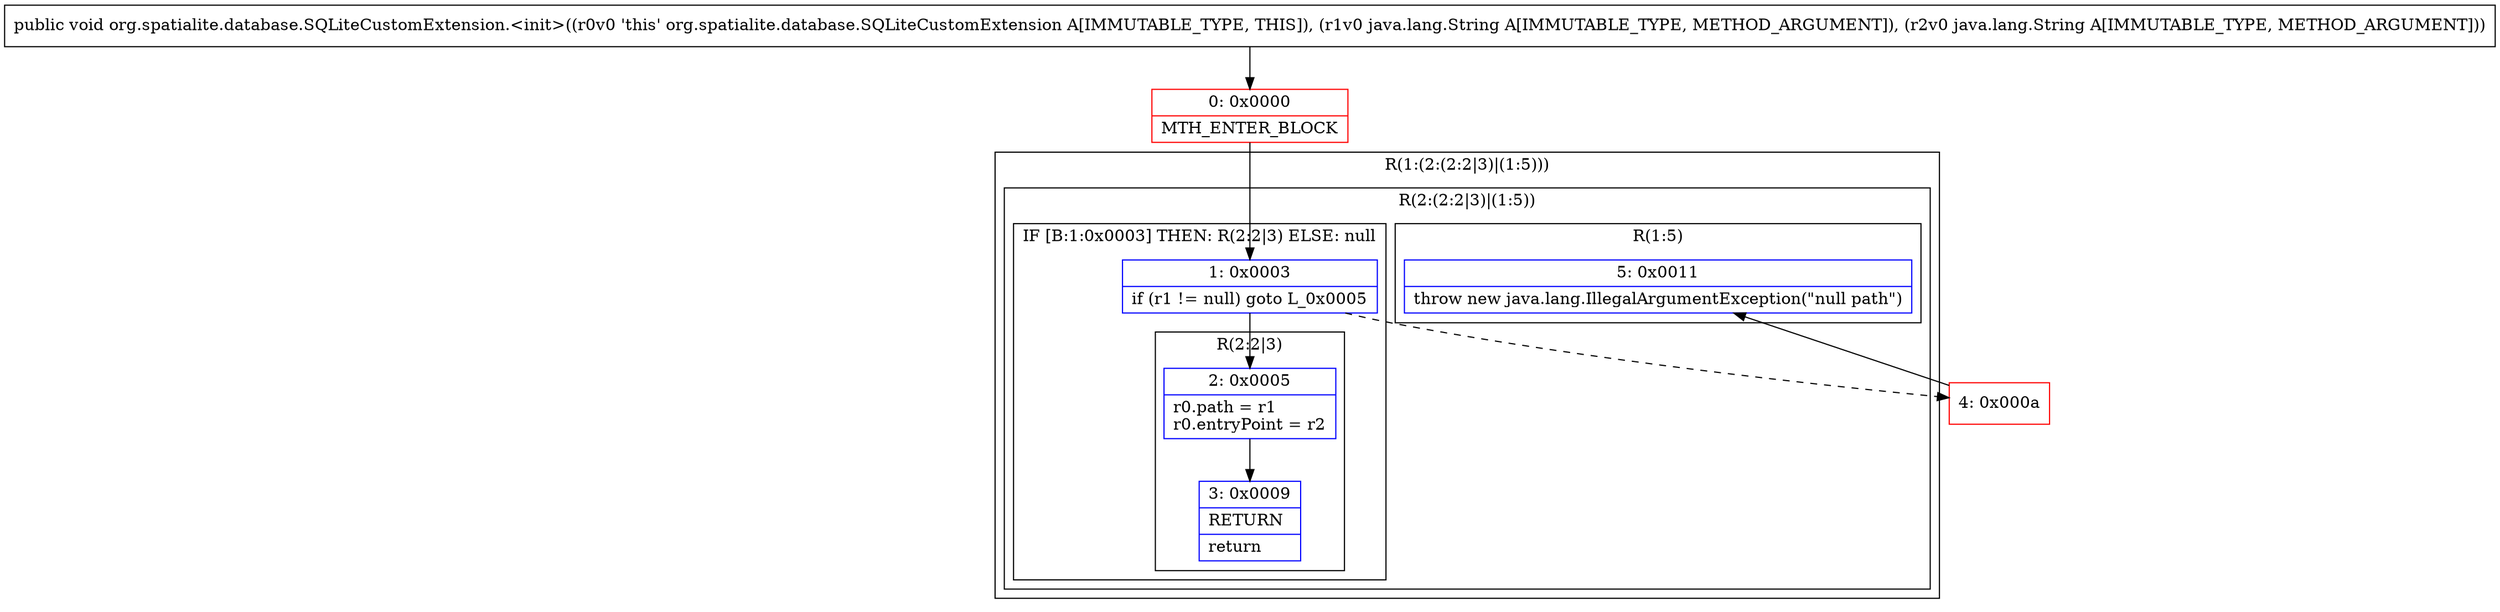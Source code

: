 digraph "CFG fororg.spatialite.database.SQLiteCustomExtension.\<init\>(Ljava\/lang\/String;Ljava\/lang\/String;)V" {
subgraph cluster_Region_714297458 {
label = "R(1:(2:(2:2|3)|(1:5)))";
node [shape=record,color=blue];
subgraph cluster_Region_258503922 {
label = "R(2:(2:2|3)|(1:5))";
node [shape=record,color=blue];
subgraph cluster_IfRegion_843185125 {
label = "IF [B:1:0x0003] THEN: R(2:2|3) ELSE: null";
node [shape=record,color=blue];
Node_1 [shape=record,label="{1\:\ 0x0003|if (r1 != null) goto L_0x0005\l}"];
subgraph cluster_Region_1256081947 {
label = "R(2:2|3)";
node [shape=record,color=blue];
Node_2 [shape=record,label="{2\:\ 0x0005|r0.path = r1\lr0.entryPoint = r2\l}"];
Node_3 [shape=record,label="{3\:\ 0x0009|RETURN\l|return\l}"];
}
}
subgraph cluster_Region_2063500274 {
label = "R(1:5)";
node [shape=record,color=blue];
Node_5 [shape=record,label="{5\:\ 0x0011|throw new java.lang.IllegalArgumentException(\"null path\")\l}"];
}
}
}
Node_0 [shape=record,color=red,label="{0\:\ 0x0000|MTH_ENTER_BLOCK\l}"];
Node_4 [shape=record,color=red,label="{4\:\ 0x000a}"];
MethodNode[shape=record,label="{public void org.spatialite.database.SQLiteCustomExtension.\<init\>((r0v0 'this' org.spatialite.database.SQLiteCustomExtension A[IMMUTABLE_TYPE, THIS]), (r1v0 java.lang.String A[IMMUTABLE_TYPE, METHOD_ARGUMENT]), (r2v0 java.lang.String A[IMMUTABLE_TYPE, METHOD_ARGUMENT])) }"];
MethodNode -> Node_0;
Node_1 -> Node_2;
Node_1 -> Node_4[style=dashed];
Node_2 -> Node_3;
Node_0 -> Node_1;
Node_4 -> Node_5;
}

